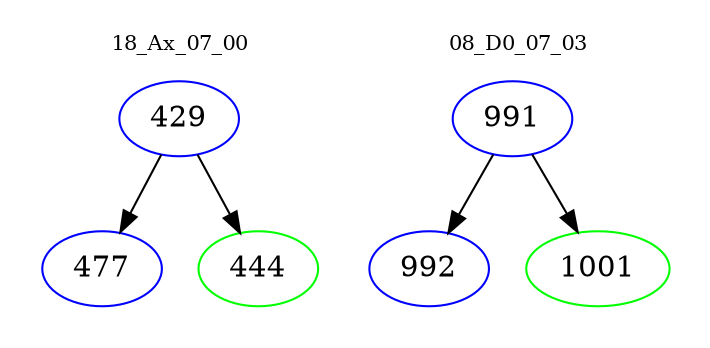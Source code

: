 digraph{
subgraph cluster_0 {
color = white
label = "18_Ax_07_00";
fontsize=10;
T0_429 [label="429", color="blue"]
T0_429 -> T0_477 [color="black"]
T0_477 [label="477", color="blue"]
T0_429 -> T0_444 [color="black"]
T0_444 [label="444", color="green"]
}
subgraph cluster_1 {
color = white
label = "08_D0_07_03";
fontsize=10;
T1_991 [label="991", color="blue"]
T1_991 -> T1_992 [color="black"]
T1_992 [label="992", color="blue"]
T1_991 -> T1_1001 [color="black"]
T1_1001 [label="1001", color="green"]
}
}

